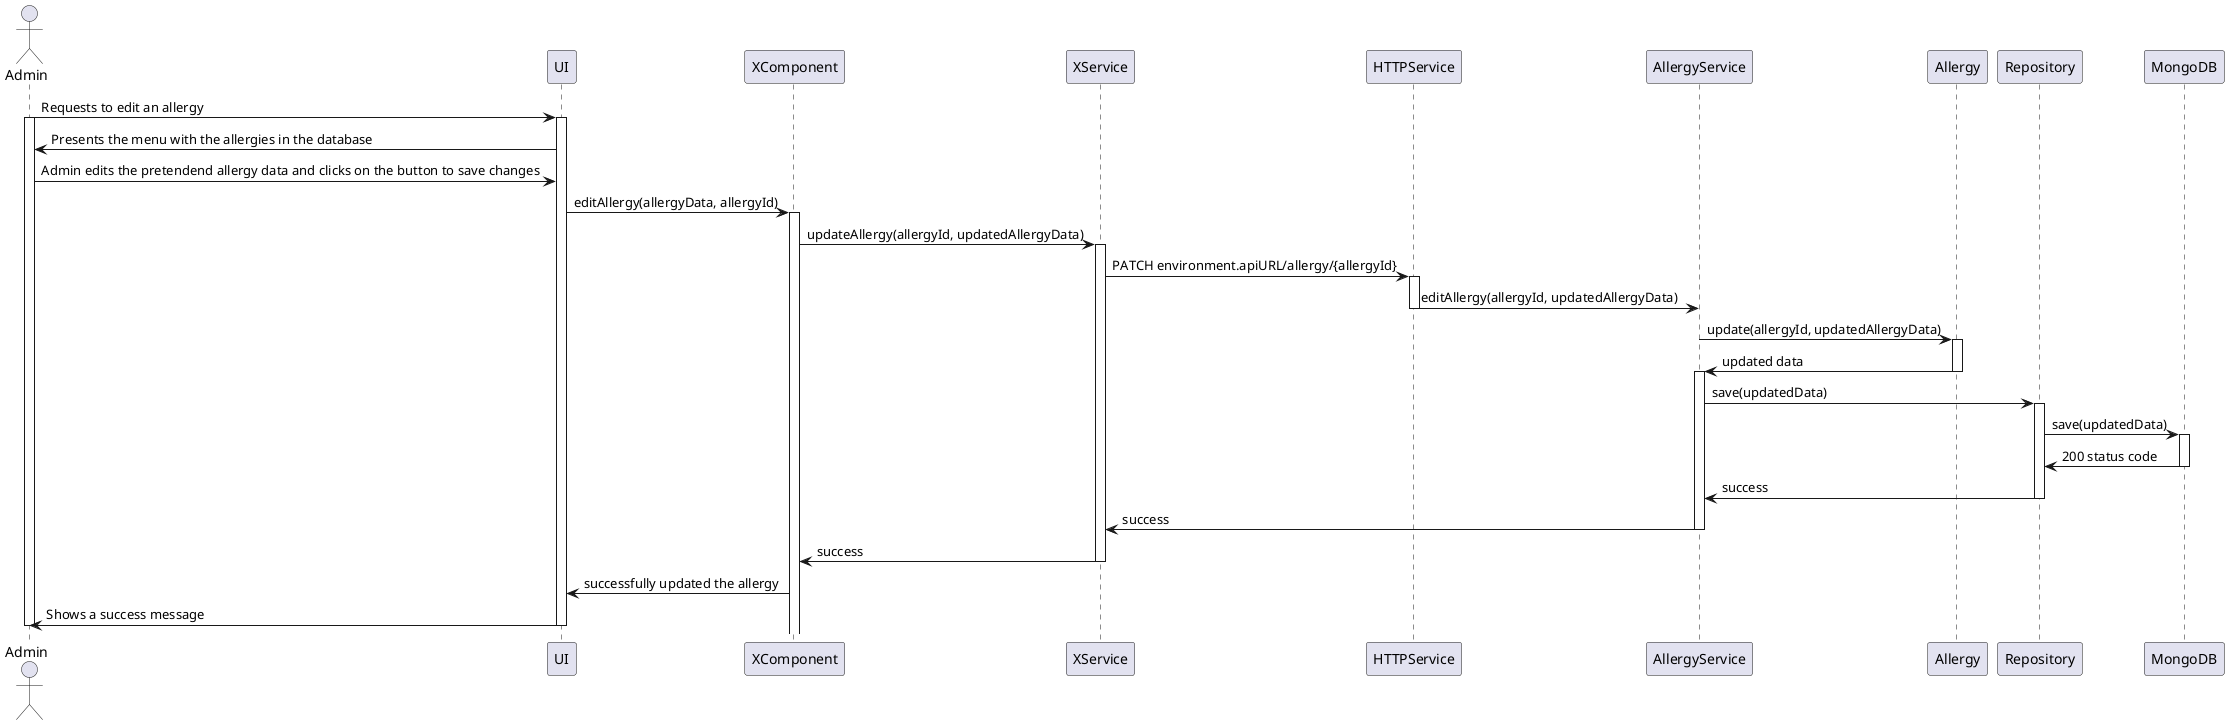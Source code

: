 @startuml
'https://plantuml.com/sequence-diagram

actor "Admin" as adm
participant UI as ui
participant XComponent as comp
participant XService as ser
participant "HTTPService" as http

adm -> ui : Requests to edit an allergy
activate adm
activate ui

ui -> adm : Presents the menu with the allergies in the database

adm -> ui : Admin edits the pretendend allergy data and clicks on the button to save changes

ui -> comp : editAllergy(allergyData, allergyId)
activate comp

comp -> ser : updateAllergy(allergyId, updatedAllergyData)
activate ser

ser -> http : PATCH environment.apiURL/allergy/{allergyId}
activate http

http -> AllergyService : editAllergy(allergyId, updatedAllergyData)
deactivate http

AllergyService -> Allergy : update(allergyId, updatedAllergyData)
activate Allergy

Allergy -> AllergyService : updated data
deactivate Allergy
activate AllergyService

AllergyService -> Repository : save(updatedData)
activate Repository

Repository -> MongoDB : save(updatedData)
activate MongoDB

MongoDB -> Repository : 200 status code
deactivate MongoDB

Repository -> AllergyService : success
deactivate Repository
AllergyService -> ser : success
deactivate AllergyService

deactivate http
ser -> comp : success
deactivate ser
comp -> ui : successfully updated the allergy

ui -> adm : Shows a success message
deactivate adm
deactivate ui
@enduml
